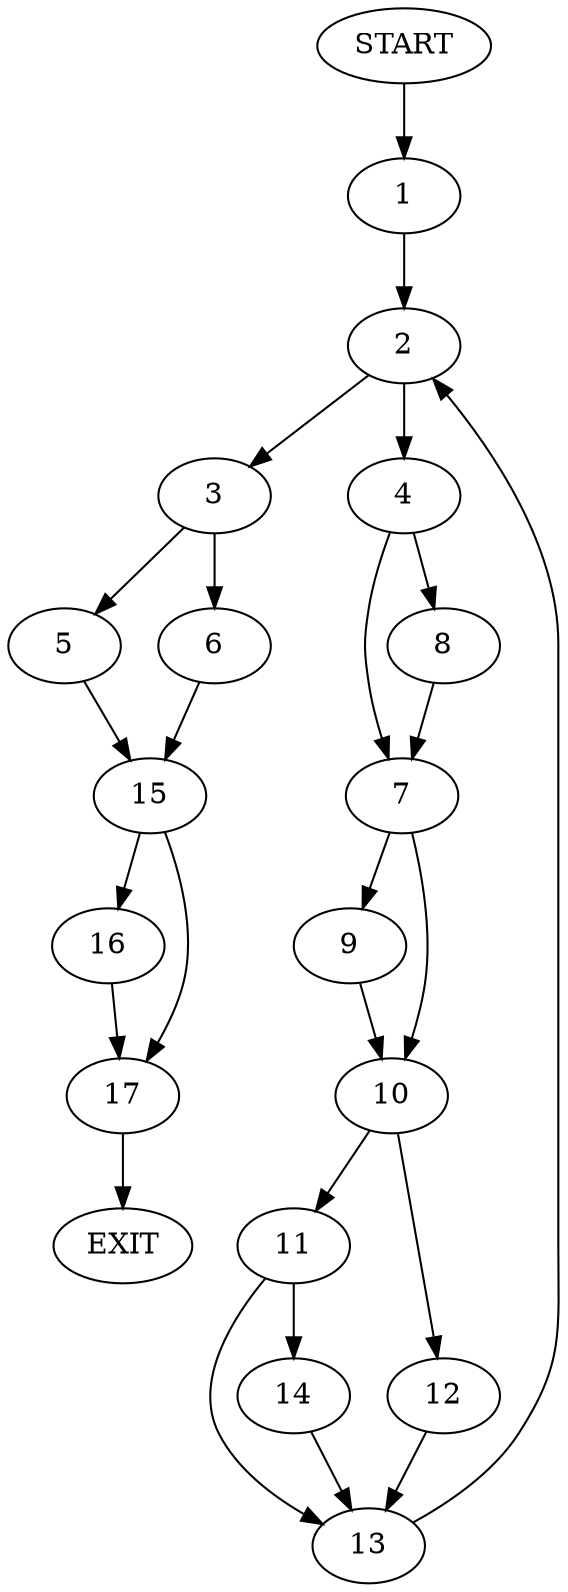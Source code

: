 digraph {
0 [label="START"]
18 [label="EXIT"]
0 -> 1
1 -> 2
2 -> 3
2 -> 4
3 -> 5
3 -> 6
4 -> 7
4 -> 8
7 -> 9
7 -> 10
8 -> 7
9 -> 10
10 -> 11
10 -> 12
12 -> 13
11 -> 14
11 -> 13
14 -> 13
13 -> 2
6 -> 15
5 -> 15
15 -> 16
15 -> 17
17 -> 18
16 -> 17
}
